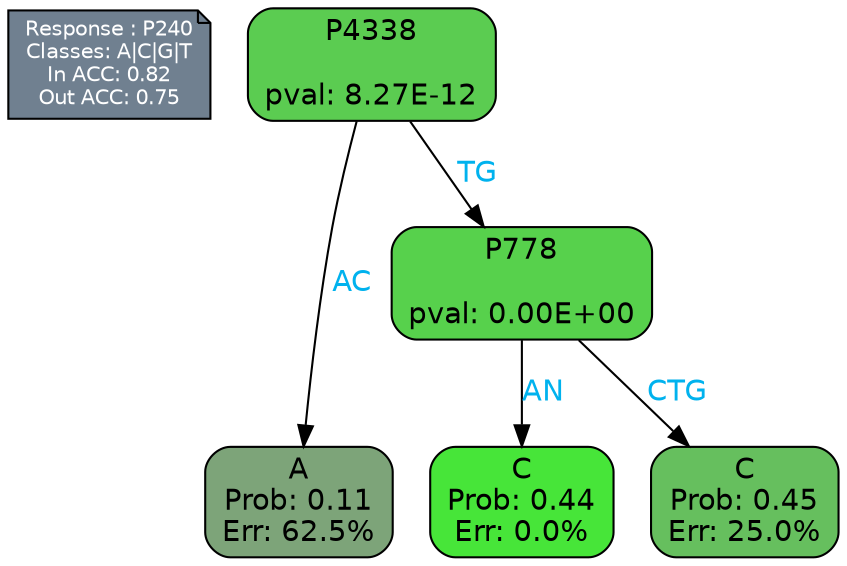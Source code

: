 digraph Tree {
node [shape=box, style="filled, rounded", color="black", fontname=helvetica] ;
graph [ranksep=equally, splines=polylines, bgcolor=transparent, dpi=600] ;
edge [fontname=helvetica] ;
LEGEND [label="Response : P240
Classes: A|C|G|T
In ACC: 0.82
Out ACC: 0.75
",shape=note,align=left,style=filled,fillcolor="slategray",fontcolor="white",fontsize=10];1 [label="P4338

pval: 8.27E-12", fillcolor="#5bcc51"] ;
2 [label="A
Prob: 0.11
Err: 62.5%", fillcolor="#7da479"] ;
3 [label="P778

pval: 0.00E+00", fillcolor="#57d14c"] ;
4 [label="C
Prob: 0.44
Err: 0.0%", fillcolor="#47e539"] ;
5 [label="C
Prob: 0.45
Err: 25.0%", fillcolor="#66bf5e"] ;
1 -> 2 [label="AC",fontcolor=deepskyblue2] ;
1 -> 3 [label="TG",fontcolor=deepskyblue2] ;
3 -> 4 [label="AN",fontcolor=deepskyblue2] ;
3 -> 5 [label="CTG",fontcolor=deepskyblue2] ;
{rank = same; 2;4;5;}{rank = same; LEGEND;1;}}